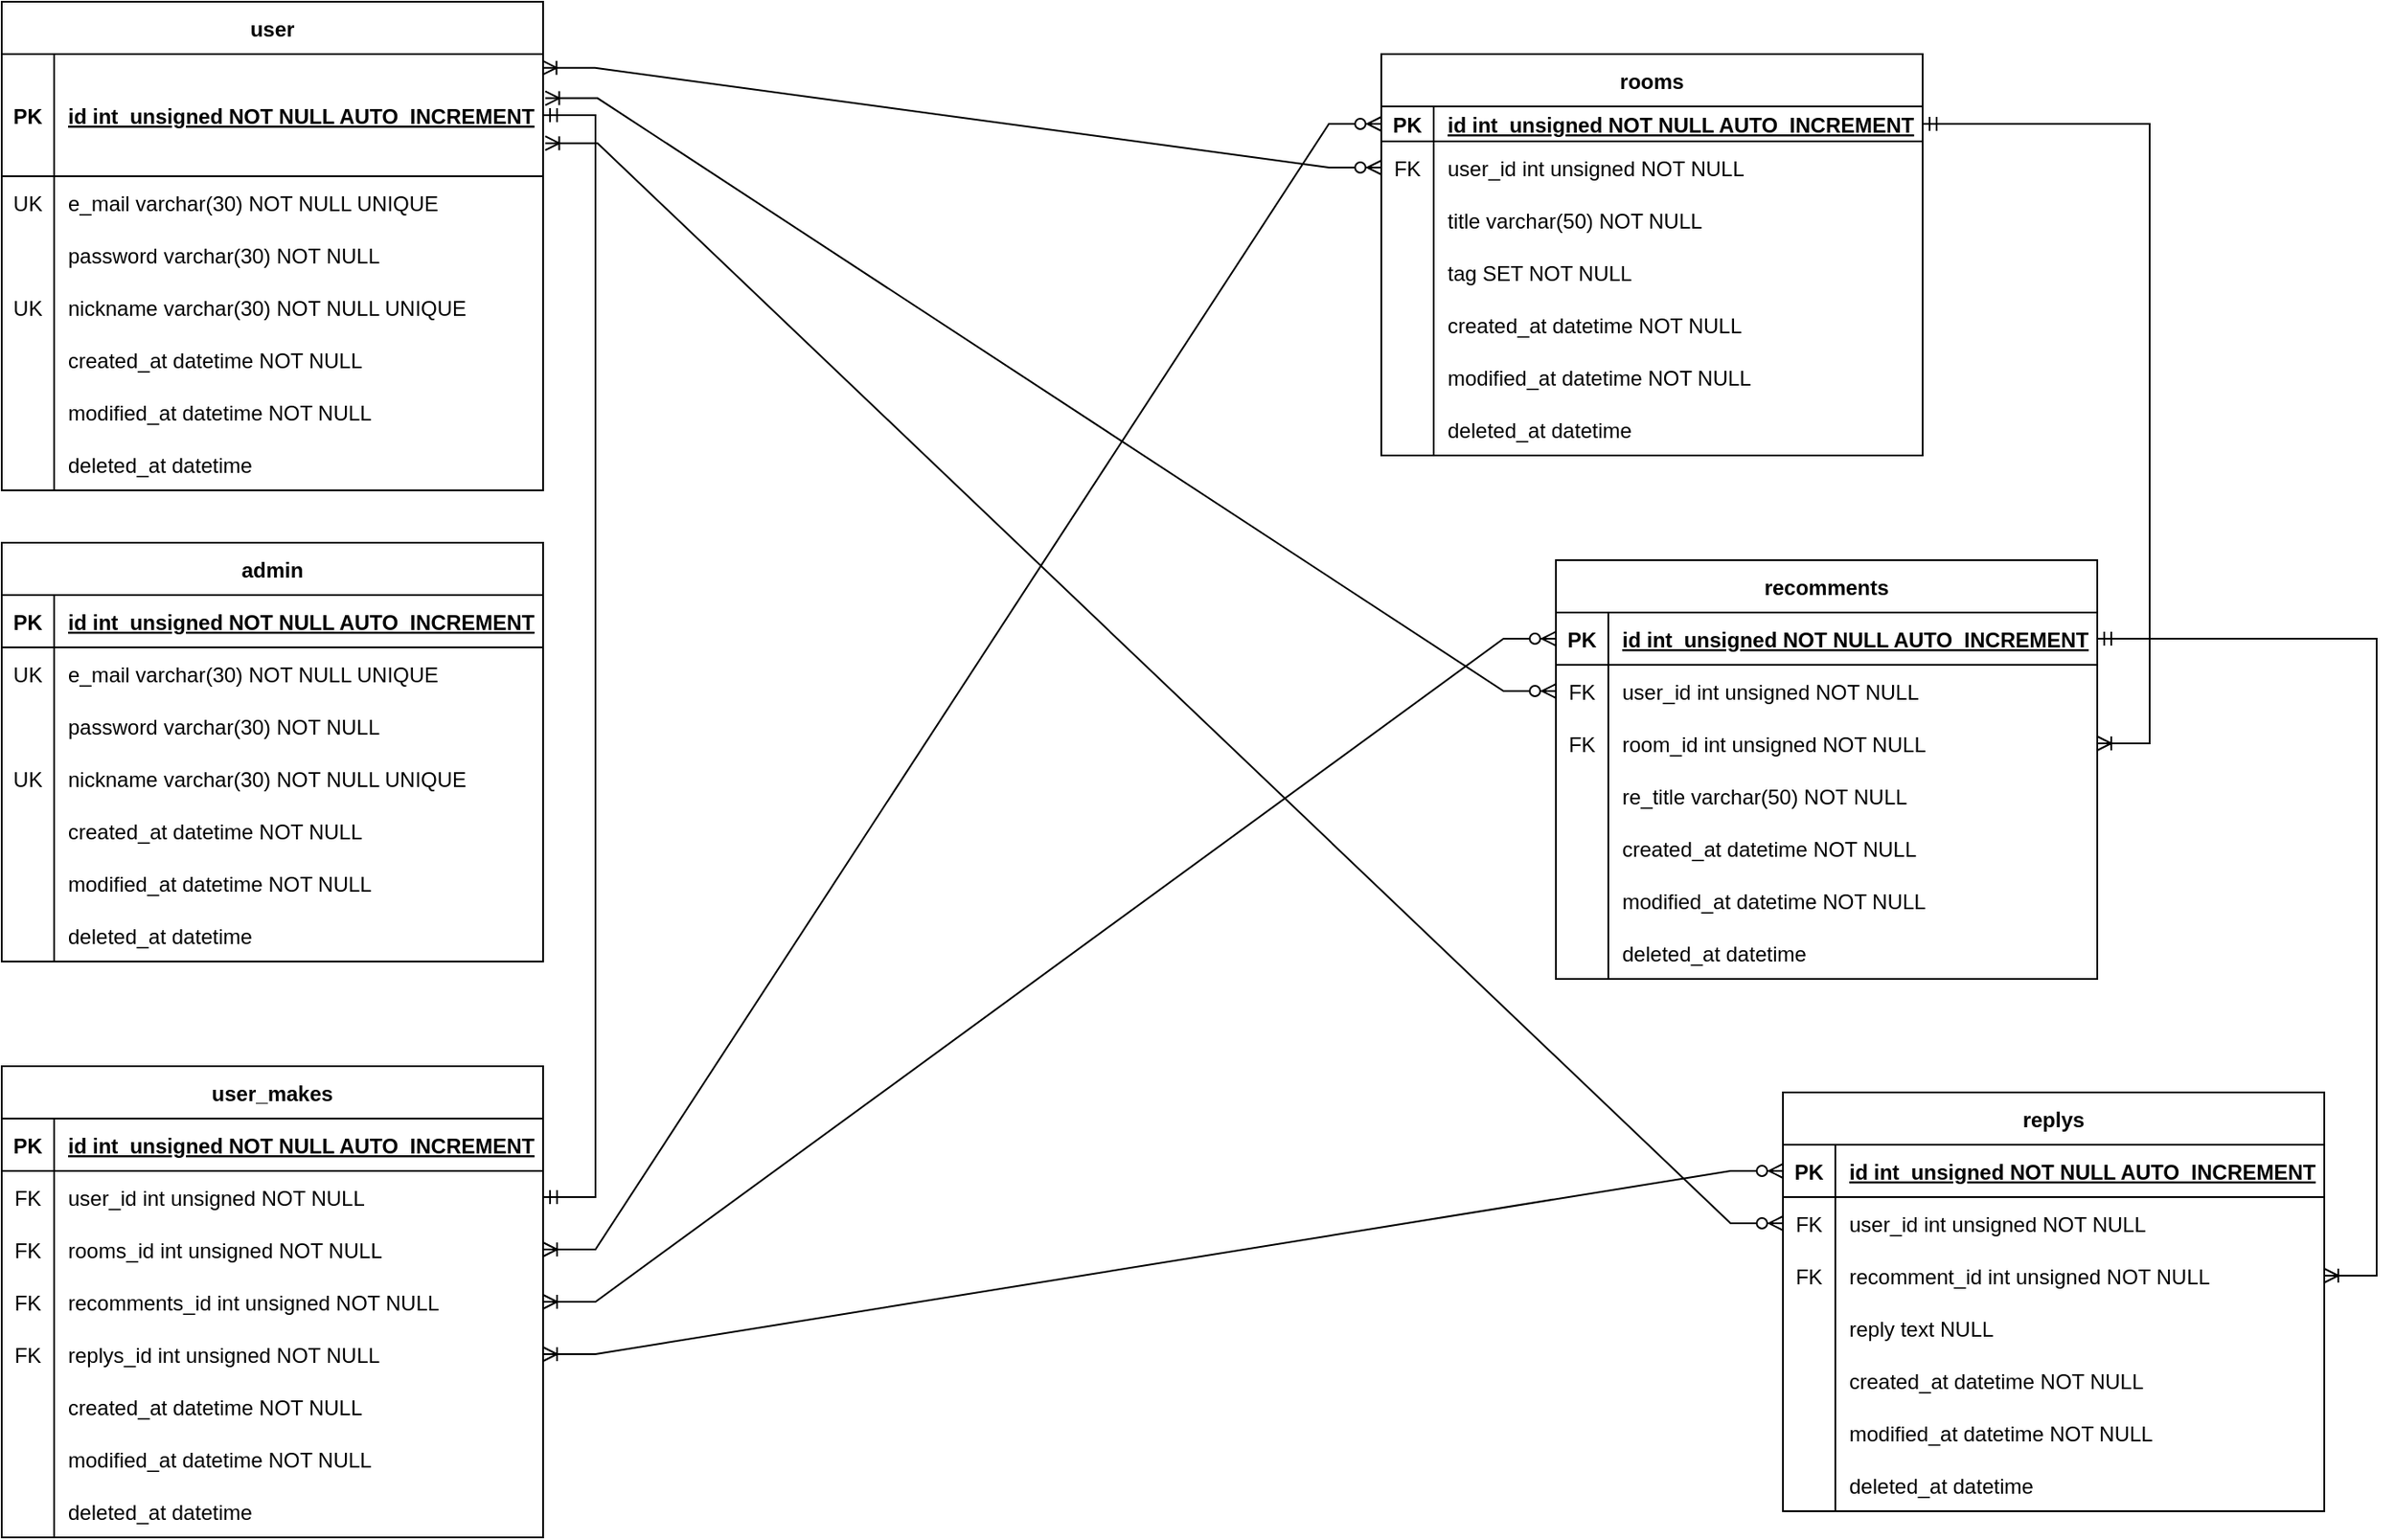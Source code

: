 <mxfile version="24.4.4" type="device">
  <diagram id="R2lEEEUBdFMjLlhIrx00" name="Page-1">
    <mxGraphModel dx="3156" dy="3978" grid="1" gridSize="10" guides="1" tooltips="1" connect="1" arrows="1" fold="1" page="1" pageScale="1" pageWidth="850" pageHeight="1100" math="0" shadow="0" extFonts="Permanent Marker^https://fonts.googleapis.com/css?family=Permanent+Marker">
      <root>
        <mxCell id="0" />
        <mxCell id="1" parent="0" />
        <mxCell id="jcKHcT5dP_6uD75084We-1" value="user" style="shape=table;startSize=30;container=1;collapsible=1;childLayout=tableLayout;fixedRows=1;rowLines=0;fontStyle=1;align=center;resizeLast=1;" vertex="1" parent="1">
          <mxGeometry x="-1650" y="-3300" width="310" height="280" as="geometry" />
        </mxCell>
        <mxCell id="jcKHcT5dP_6uD75084We-2" value="" style="shape=tableRow;horizontal=0;startSize=0;swimlaneHead=0;swimlaneBody=0;fillColor=none;collapsible=0;dropTarget=0;points=[[0,0.5],[1,0.5]];portConstraint=eastwest;strokeColor=inherit;top=0;left=0;right=0;bottom=1;" vertex="1" parent="jcKHcT5dP_6uD75084We-1">
          <mxGeometry y="30" width="310" height="70" as="geometry" />
        </mxCell>
        <mxCell id="jcKHcT5dP_6uD75084We-3" value="PK" style="shape=partialRectangle;overflow=hidden;connectable=0;fillColor=none;strokeColor=inherit;top=0;left=0;bottom=0;right=0;fontStyle=1;" vertex="1" parent="jcKHcT5dP_6uD75084We-2">
          <mxGeometry width="30" height="70" as="geometry">
            <mxRectangle width="30" height="70" as="alternateBounds" />
          </mxGeometry>
        </mxCell>
        <mxCell id="jcKHcT5dP_6uD75084We-4" value="id int_unsigned NOT NULL AUTO_INCREMENT" style="shape=partialRectangle;overflow=hidden;connectable=0;fillColor=none;align=left;strokeColor=inherit;top=0;left=0;bottom=0;right=0;spacingLeft=6;fontStyle=5;" vertex="1" parent="jcKHcT5dP_6uD75084We-2">
          <mxGeometry x="30" width="280" height="70" as="geometry">
            <mxRectangle width="280" height="70" as="alternateBounds" />
          </mxGeometry>
        </mxCell>
        <mxCell id="jcKHcT5dP_6uD75084We-5" value="" style="shape=tableRow;horizontal=0;startSize=0;swimlaneHead=0;swimlaneBody=0;fillColor=none;collapsible=0;dropTarget=0;points=[[0,0.5],[1,0.5]];portConstraint=eastwest;strokeColor=inherit;top=0;left=0;right=0;bottom=0;" vertex="1" parent="jcKHcT5dP_6uD75084We-1">
          <mxGeometry y="100" width="310" height="30" as="geometry" />
        </mxCell>
        <mxCell id="jcKHcT5dP_6uD75084We-6" value="UK" style="shape=partialRectangle;overflow=hidden;connectable=0;fillColor=none;strokeColor=inherit;top=0;left=0;bottom=0;right=0;" vertex="1" parent="jcKHcT5dP_6uD75084We-5">
          <mxGeometry width="30" height="30" as="geometry">
            <mxRectangle width="30" height="30" as="alternateBounds" />
          </mxGeometry>
        </mxCell>
        <mxCell id="jcKHcT5dP_6uD75084We-7" value="e_mail varchar(30) NOT NULL UNIQUE" style="shape=partialRectangle;overflow=hidden;connectable=0;fillColor=none;align=left;strokeColor=inherit;top=0;left=0;bottom=0;right=0;spacingLeft=6;" vertex="1" parent="jcKHcT5dP_6uD75084We-5">
          <mxGeometry x="30" width="280" height="30" as="geometry">
            <mxRectangle width="280" height="30" as="alternateBounds" />
          </mxGeometry>
        </mxCell>
        <mxCell id="jcKHcT5dP_6uD75084We-8" value="" style="shape=tableRow;horizontal=0;startSize=0;swimlaneHead=0;swimlaneBody=0;fillColor=none;collapsible=0;dropTarget=0;points=[[0,0.5],[1,0.5]];portConstraint=eastwest;strokeColor=inherit;top=0;left=0;right=0;bottom=0;" vertex="1" parent="jcKHcT5dP_6uD75084We-1">
          <mxGeometry y="130" width="310" height="30" as="geometry" />
        </mxCell>
        <mxCell id="jcKHcT5dP_6uD75084We-9" value="" style="shape=partialRectangle;overflow=hidden;connectable=0;fillColor=none;strokeColor=inherit;top=0;left=0;bottom=0;right=0;" vertex="1" parent="jcKHcT5dP_6uD75084We-8">
          <mxGeometry width="30" height="30" as="geometry">
            <mxRectangle width="30" height="30" as="alternateBounds" />
          </mxGeometry>
        </mxCell>
        <mxCell id="jcKHcT5dP_6uD75084We-10" value="password varchar(30) NOT NULL " style="shape=partialRectangle;overflow=hidden;connectable=0;fillColor=none;align=left;strokeColor=inherit;top=0;left=0;bottom=0;right=0;spacingLeft=6;" vertex="1" parent="jcKHcT5dP_6uD75084We-8">
          <mxGeometry x="30" width="280" height="30" as="geometry">
            <mxRectangle width="280" height="30" as="alternateBounds" />
          </mxGeometry>
        </mxCell>
        <mxCell id="jcKHcT5dP_6uD75084We-11" value="" style="shape=tableRow;horizontal=0;startSize=0;swimlaneHead=0;swimlaneBody=0;fillColor=none;collapsible=0;dropTarget=0;points=[[0,0.5],[1,0.5]];portConstraint=eastwest;strokeColor=inherit;top=0;left=0;right=0;bottom=0;" vertex="1" parent="jcKHcT5dP_6uD75084We-1">
          <mxGeometry y="160" width="310" height="30" as="geometry" />
        </mxCell>
        <mxCell id="jcKHcT5dP_6uD75084We-12" value="UK" style="shape=partialRectangle;overflow=hidden;connectable=0;fillColor=none;strokeColor=inherit;top=0;left=0;bottom=0;right=0;" vertex="1" parent="jcKHcT5dP_6uD75084We-11">
          <mxGeometry width="30" height="30" as="geometry">
            <mxRectangle width="30" height="30" as="alternateBounds" />
          </mxGeometry>
        </mxCell>
        <mxCell id="jcKHcT5dP_6uD75084We-13" value="nickname varchar(30) NOT NULL UNIQUE" style="shape=partialRectangle;overflow=hidden;connectable=0;fillColor=none;align=left;strokeColor=inherit;top=0;left=0;bottom=0;right=0;spacingLeft=6;" vertex="1" parent="jcKHcT5dP_6uD75084We-11">
          <mxGeometry x="30" width="280" height="30" as="geometry">
            <mxRectangle width="280" height="30" as="alternateBounds" />
          </mxGeometry>
        </mxCell>
        <mxCell id="jcKHcT5dP_6uD75084We-14" value="" style="shape=tableRow;horizontal=0;startSize=0;swimlaneHead=0;swimlaneBody=0;fillColor=none;collapsible=0;dropTarget=0;points=[[0,0.5],[1,0.5]];portConstraint=eastwest;strokeColor=inherit;top=0;left=0;right=0;bottom=0;" vertex="1" parent="jcKHcT5dP_6uD75084We-1">
          <mxGeometry y="190" width="310" height="30" as="geometry" />
        </mxCell>
        <mxCell id="jcKHcT5dP_6uD75084We-15" value="" style="shape=partialRectangle;overflow=hidden;connectable=0;fillColor=none;strokeColor=inherit;top=0;left=0;bottom=0;right=0;" vertex="1" parent="jcKHcT5dP_6uD75084We-14">
          <mxGeometry width="30" height="30" as="geometry">
            <mxRectangle width="30" height="30" as="alternateBounds" />
          </mxGeometry>
        </mxCell>
        <mxCell id="jcKHcT5dP_6uD75084We-16" value="created_at datetime NOT NULL" style="shape=partialRectangle;overflow=hidden;connectable=0;fillColor=none;align=left;strokeColor=inherit;top=0;left=0;bottom=0;right=0;spacingLeft=6;" vertex="1" parent="jcKHcT5dP_6uD75084We-14">
          <mxGeometry x="30" width="280" height="30" as="geometry">
            <mxRectangle width="280" height="30" as="alternateBounds" />
          </mxGeometry>
        </mxCell>
        <mxCell id="jcKHcT5dP_6uD75084We-17" value="" style="shape=tableRow;horizontal=0;startSize=0;swimlaneHead=0;swimlaneBody=0;fillColor=none;collapsible=0;dropTarget=0;points=[[0,0.5],[1,0.5]];portConstraint=eastwest;strokeColor=inherit;top=0;left=0;right=0;bottom=0;" vertex="1" parent="jcKHcT5dP_6uD75084We-1">
          <mxGeometry y="220" width="310" height="30" as="geometry" />
        </mxCell>
        <mxCell id="jcKHcT5dP_6uD75084We-18" value="" style="shape=partialRectangle;overflow=hidden;connectable=0;fillColor=none;strokeColor=inherit;top=0;left=0;bottom=0;right=0;" vertex="1" parent="jcKHcT5dP_6uD75084We-17">
          <mxGeometry width="30" height="30" as="geometry">
            <mxRectangle width="30" height="30" as="alternateBounds" />
          </mxGeometry>
        </mxCell>
        <mxCell id="jcKHcT5dP_6uD75084We-19" value="modified_at datetime NOT NULL" style="shape=partialRectangle;overflow=hidden;connectable=0;fillColor=none;align=left;strokeColor=inherit;top=0;left=0;bottom=0;right=0;spacingLeft=6;" vertex="1" parent="jcKHcT5dP_6uD75084We-17">
          <mxGeometry x="30" width="280" height="30" as="geometry">
            <mxRectangle width="280" height="30" as="alternateBounds" />
          </mxGeometry>
        </mxCell>
        <mxCell id="jcKHcT5dP_6uD75084We-57" value="" style="shape=tableRow;horizontal=0;startSize=0;swimlaneHead=0;swimlaneBody=0;fillColor=none;collapsible=0;dropTarget=0;points=[[0,0.5],[1,0.5]];portConstraint=eastwest;strokeColor=inherit;top=0;left=0;right=0;bottom=0;" vertex="1" parent="jcKHcT5dP_6uD75084We-1">
          <mxGeometry y="250" width="310" height="30" as="geometry" />
        </mxCell>
        <mxCell id="jcKHcT5dP_6uD75084We-58" value="" style="shape=partialRectangle;overflow=hidden;connectable=0;fillColor=none;strokeColor=inherit;top=0;left=0;bottom=0;right=0;" vertex="1" parent="jcKHcT5dP_6uD75084We-57">
          <mxGeometry width="30" height="30" as="geometry">
            <mxRectangle width="30" height="30" as="alternateBounds" />
          </mxGeometry>
        </mxCell>
        <mxCell id="jcKHcT5dP_6uD75084We-59" value="deleted_at datetime " style="shape=partialRectangle;overflow=hidden;connectable=0;fillColor=none;align=left;strokeColor=inherit;top=0;left=0;bottom=0;right=0;spacingLeft=6;" vertex="1" parent="jcKHcT5dP_6uD75084We-57">
          <mxGeometry x="30" width="280" height="30" as="geometry">
            <mxRectangle width="280" height="30" as="alternateBounds" />
          </mxGeometry>
        </mxCell>
        <mxCell id="jcKHcT5dP_6uD75084We-83" value="recomments" style="shape=table;startSize=30;container=1;collapsible=1;childLayout=tableLayout;fixedRows=1;rowLines=0;fontStyle=1;align=center;resizeLast=1;" vertex="1" parent="1">
          <mxGeometry x="-760" y="-2980" width="310" height="240" as="geometry" />
        </mxCell>
        <mxCell id="jcKHcT5dP_6uD75084We-84" value="" style="shape=tableRow;horizontal=0;startSize=0;swimlaneHead=0;swimlaneBody=0;fillColor=none;collapsible=0;dropTarget=0;points=[[0,0.5],[1,0.5]];portConstraint=eastwest;strokeColor=inherit;top=0;left=0;right=0;bottom=1;" vertex="1" parent="jcKHcT5dP_6uD75084We-83">
          <mxGeometry y="30" width="310" height="30" as="geometry" />
        </mxCell>
        <mxCell id="jcKHcT5dP_6uD75084We-85" value="PK" style="shape=partialRectangle;overflow=hidden;connectable=0;fillColor=none;strokeColor=inherit;top=0;left=0;bottom=0;right=0;fontStyle=1;" vertex="1" parent="jcKHcT5dP_6uD75084We-84">
          <mxGeometry width="30.0" height="30" as="geometry">
            <mxRectangle width="30.0" height="30" as="alternateBounds" />
          </mxGeometry>
        </mxCell>
        <mxCell id="jcKHcT5dP_6uD75084We-86" value="id int_unsigned NOT NULL AUTO_INCREMENT" style="shape=partialRectangle;overflow=hidden;connectable=0;fillColor=none;align=left;strokeColor=inherit;top=0;left=0;bottom=0;right=0;spacingLeft=6;fontStyle=5;" vertex="1" parent="jcKHcT5dP_6uD75084We-84">
          <mxGeometry x="30.0" width="280.0" height="30" as="geometry">
            <mxRectangle width="280.0" height="30" as="alternateBounds" />
          </mxGeometry>
        </mxCell>
        <mxCell id="jcKHcT5dP_6uD75084We-87" value="" style="shape=tableRow;horizontal=0;startSize=0;swimlaneHead=0;swimlaneBody=0;fillColor=none;collapsible=0;dropTarget=0;points=[[0,0.5],[1,0.5]];portConstraint=eastwest;strokeColor=inherit;top=0;left=0;right=0;bottom=0;" vertex="1" parent="jcKHcT5dP_6uD75084We-83">
          <mxGeometry y="60" width="310" height="30" as="geometry" />
        </mxCell>
        <mxCell id="jcKHcT5dP_6uD75084We-88" value="FK" style="shape=partialRectangle;overflow=hidden;connectable=0;fillColor=none;strokeColor=inherit;top=0;left=0;bottom=0;right=0;" vertex="1" parent="jcKHcT5dP_6uD75084We-87">
          <mxGeometry width="30.0" height="30" as="geometry">
            <mxRectangle width="30.0" height="30" as="alternateBounds" />
          </mxGeometry>
        </mxCell>
        <mxCell id="jcKHcT5dP_6uD75084We-89" value="user_id int unsigned NOT NULL" style="shape=partialRectangle;overflow=hidden;connectable=0;fillColor=none;align=left;strokeColor=inherit;top=0;left=0;bottom=0;right=0;spacingLeft=6;" vertex="1" parent="jcKHcT5dP_6uD75084We-87">
          <mxGeometry x="30.0" width="280.0" height="30" as="geometry">
            <mxRectangle width="280.0" height="30" as="alternateBounds" />
          </mxGeometry>
        </mxCell>
        <mxCell id="jcKHcT5dP_6uD75084We-90" value="" style="shape=tableRow;horizontal=0;startSize=0;swimlaneHead=0;swimlaneBody=0;fillColor=none;collapsible=0;dropTarget=0;points=[[0,0.5],[1,0.5]];portConstraint=eastwest;strokeColor=inherit;top=0;left=0;right=0;bottom=0;" vertex="1" parent="jcKHcT5dP_6uD75084We-83">
          <mxGeometry y="90" width="310" height="30" as="geometry" />
        </mxCell>
        <mxCell id="jcKHcT5dP_6uD75084We-91" value="FK" style="shape=partialRectangle;overflow=hidden;connectable=0;fillColor=none;strokeColor=inherit;top=0;left=0;bottom=0;right=0;" vertex="1" parent="jcKHcT5dP_6uD75084We-90">
          <mxGeometry width="30.0" height="30" as="geometry">
            <mxRectangle width="30.0" height="30" as="alternateBounds" />
          </mxGeometry>
        </mxCell>
        <mxCell id="jcKHcT5dP_6uD75084We-92" value="room_id int unsigned NOT NULL" style="shape=partialRectangle;overflow=hidden;connectable=0;fillColor=none;align=left;strokeColor=inherit;top=0;left=0;bottom=0;right=0;spacingLeft=6;" vertex="1" parent="jcKHcT5dP_6uD75084We-90">
          <mxGeometry x="30.0" width="280.0" height="30" as="geometry">
            <mxRectangle width="280.0" height="30" as="alternateBounds" />
          </mxGeometry>
        </mxCell>
        <mxCell id="jcKHcT5dP_6uD75084We-93" value="" style="shape=tableRow;horizontal=0;startSize=0;swimlaneHead=0;swimlaneBody=0;fillColor=none;collapsible=0;dropTarget=0;points=[[0,0.5],[1,0.5]];portConstraint=eastwest;strokeColor=inherit;top=0;left=0;right=0;bottom=0;" vertex="1" parent="jcKHcT5dP_6uD75084We-83">
          <mxGeometry y="120" width="310" height="30" as="geometry" />
        </mxCell>
        <mxCell id="jcKHcT5dP_6uD75084We-94" value="" style="shape=partialRectangle;overflow=hidden;connectable=0;fillColor=none;strokeColor=inherit;top=0;left=0;bottom=0;right=0;" vertex="1" parent="jcKHcT5dP_6uD75084We-93">
          <mxGeometry width="30.0" height="30" as="geometry">
            <mxRectangle width="30.0" height="30" as="alternateBounds" />
          </mxGeometry>
        </mxCell>
        <mxCell id="jcKHcT5dP_6uD75084We-95" value="re_title varchar(50) NOT NULL" style="shape=partialRectangle;overflow=hidden;connectable=0;fillColor=none;align=left;strokeColor=inherit;top=0;left=0;bottom=0;right=0;spacingLeft=6;" vertex="1" parent="jcKHcT5dP_6uD75084We-93">
          <mxGeometry x="30.0" width="280.0" height="30" as="geometry">
            <mxRectangle width="280.0" height="30" as="alternateBounds" />
          </mxGeometry>
        </mxCell>
        <mxCell id="jcKHcT5dP_6uD75084We-96" value="" style="shape=tableRow;horizontal=0;startSize=0;swimlaneHead=0;swimlaneBody=0;fillColor=none;collapsible=0;dropTarget=0;points=[[0,0.5],[1,0.5]];portConstraint=eastwest;strokeColor=inherit;top=0;left=0;right=0;bottom=0;" vertex="1" parent="jcKHcT5dP_6uD75084We-83">
          <mxGeometry y="150" width="310" height="30" as="geometry" />
        </mxCell>
        <mxCell id="jcKHcT5dP_6uD75084We-97" value="" style="shape=partialRectangle;overflow=hidden;connectable=0;fillColor=none;strokeColor=inherit;top=0;left=0;bottom=0;right=0;" vertex="1" parent="jcKHcT5dP_6uD75084We-96">
          <mxGeometry width="30.0" height="30" as="geometry">
            <mxRectangle width="30.0" height="30" as="alternateBounds" />
          </mxGeometry>
        </mxCell>
        <mxCell id="jcKHcT5dP_6uD75084We-98" value="created_at datetime NOT NULL" style="shape=partialRectangle;overflow=hidden;connectable=0;fillColor=none;align=left;strokeColor=inherit;top=0;left=0;bottom=0;right=0;spacingLeft=6;" vertex="1" parent="jcKHcT5dP_6uD75084We-96">
          <mxGeometry x="30.0" width="280.0" height="30" as="geometry">
            <mxRectangle width="280.0" height="30" as="alternateBounds" />
          </mxGeometry>
        </mxCell>
        <mxCell id="jcKHcT5dP_6uD75084We-99" value="" style="shape=tableRow;horizontal=0;startSize=0;swimlaneHead=0;swimlaneBody=0;fillColor=none;collapsible=0;dropTarget=0;points=[[0,0.5],[1,0.5]];portConstraint=eastwest;strokeColor=inherit;top=0;left=0;right=0;bottom=0;" vertex="1" parent="jcKHcT5dP_6uD75084We-83">
          <mxGeometry y="180" width="310" height="30" as="geometry" />
        </mxCell>
        <mxCell id="jcKHcT5dP_6uD75084We-100" value="" style="shape=partialRectangle;overflow=hidden;connectable=0;fillColor=none;strokeColor=inherit;top=0;left=0;bottom=0;right=0;" vertex="1" parent="jcKHcT5dP_6uD75084We-99">
          <mxGeometry width="30.0" height="30" as="geometry">
            <mxRectangle width="30.0" height="30" as="alternateBounds" />
          </mxGeometry>
        </mxCell>
        <mxCell id="jcKHcT5dP_6uD75084We-101" value="modified_at datetime NOT NULL" style="shape=partialRectangle;overflow=hidden;connectable=0;fillColor=none;align=left;strokeColor=inherit;top=0;left=0;bottom=0;right=0;spacingLeft=6;" vertex="1" parent="jcKHcT5dP_6uD75084We-99">
          <mxGeometry x="30.0" width="280.0" height="30" as="geometry">
            <mxRectangle width="280.0" height="30" as="alternateBounds" />
          </mxGeometry>
        </mxCell>
        <mxCell id="jcKHcT5dP_6uD75084We-102" value="" style="shape=tableRow;horizontal=0;startSize=0;swimlaneHead=0;swimlaneBody=0;fillColor=none;collapsible=0;dropTarget=0;points=[[0,0.5],[1,0.5]];portConstraint=eastwest;strokeColor=inherit;top=0;left=0;right=0;bottom=0;" vertex="1" parent="jcKHcT5dP_6uD75084We-83">
          <mxGeometry y="210" width="310" height="30" as="geometry" />
        </mxCell>
        <mxCell id="jcKHcT5dP_6uD75084We-103" value="" style="shape=partialRectangle;overflow=hidden;connectable=0;fillColor=none;strokeColor=inherit;top=0;left=0;bottom=0;right=0;" vertex="1" parent="jcKHcT5dP_6uD75084We-102">
          <mxGeometry width="30.0" height="30" as="geometry">
            <mxRectangle width="30.0" height="30" as="alternateBounds" />
          </mxGeometry>
        </mxCell>
        <mxCell id="jcKHcT5dP_6uD75084We-104" value="deleted_at datetime " style="shape=partialRectangle;overflow=hidden;connectable=0;fillColor=none;align=left;strokeColor=inherit;top=0;left=0;bottom=0;right=0;spacingLeft=6;" vertex="1" parent="jcKHcT5dP_6uD75084We-102">
          <mxGeometry x="30.0" width="280.0" height="30" as="geometry">
            <mxRectangle width="280.0" height="30" as="alternateBounds" />
          </mxGeometry>
        </mxCell>
        <mxCell id="jcKHcT5dP_6uD75084We-108" value="replys" style="shape=table;startSize=30;container=1;collapsible=1;childLayout=tableLayout;fixedRows=1;rowLines=0;fontStyle=1;align=center;resizeLast=1;" vertex="1" parent="1">
          <mxGeometry x="-630" y="-2675" width="310" height="240" as="geometry" />
        </mxCell>
        <mxCell id="jcKHcT5dP_6uD75084We-109" value="" style="shape=tableRow;horizontal=0;startSize=0;swimlaneHead=0;swimlaneBody=0;fillColor=none;collapsible=0;dropTarget=0;points=[[0,0.5],[1,0.5]];portConstraint=eastwest;strokeColor=inherit;top=0;left=0;right=0;bottom=1;" vertex="1" parent="jcKHcT5dP_6uD75084We-108">
          <mxGeometry y="30" width="310" height="30" as="geometry" />
        </mxCell>
        <mxCell id="jcKHcT5dP_6uD75084We-110" value="PK" style="shape=partialRectangle;overflow=hidden;connectable=0;fillColor=none;strokeColor=inherit;top=0;left=0;bottom=0;right=0;fontStyle=1;" vertex="1" parent="jcKHcT5dP_6uD75084We-109">
          <mxGeometry width="30.0" height="30" as="geometry">
            <mxRectangle width="30.0" height="30" as="alternateBounds" />
          </mxGeometry>
        </mxCell>
        <mxCell id="jcKHcT5dP_6uD75084We-111" value="id int_unsigned NOT NULL AUTO_INCREMENT" style="shape=partialRectangle;overflow=hidden;connectable=0;fillColor=none;align=left;strokeColor=inherit;top=0;left=0;bottom=0;right=0;spacingLeft=6;fontStyle=5;" vertex="1" parent="jcKHcT5dP_6uD75084We-109">
          <mxGeometry x="30.0" width="280.0" height="30" as="geometry">
            <mxRectangle width="280.0" height="30" as="alternateBounds" />
          </mxGeometry>
        </mxCell>
        <mxCell id="jcKHcT5dP_6uD75084We-112" value="" style="shape=tableRow;horizontal=0;startSize=0;swimlaneHead=0;swimlaneBody=0;fillColor=none;collapsible=0;dropTarget=0;points=[[0,0.5],[1,0.5]];portConstraint=eastwest;strokeColor=inherit;top=0;left=0;right=0;bottom=0;" vertex="1" parent="jcKHcT5dP_6uD75084We-108">
          <mxGeometry y="60" width="310" height="30" as="geometry" />
        </mxCell>
        <mxCell id="jcKHcT5dP_6uD75084We-113" value="FK" style="shape=partialRectangle;overflow=hidden;connectable=0;fillColor=none;strokeColor=inherit;top=0;left=0;bottom=0;right=0;" vertex="1" parent="jcKHcT5dP_6uD75084We-112">
          <mxGeometry width="30.0" height="30" as="geometry">
            <mxRectangle width="30.0" height="30" as="alternateBounds" />
          </mxGeometry>
        </mxCell>
        <mxCell id="jcKHcT5dP_6uD75084We-114" value="user_id int unsigned NOT NULL" style="shape=partialRectangle;overflow=hidden;connectable=0;fillColor=none;align=left;strokeColor=inherit;top=0;left=0;bottom=0;right=0;spacingLeft=6;" vertex="1" parent="jcKHcT5dP_6uD75084We-112">
          <mxGeometry x="30.0" width="280.0" height="30" as="geometry">
            <mxRectangle width="280.0" height="30" as="alternateBounds" />
          </mxGeometry>
        </mxCell>
        <mxCell id="jcKHcT5dP_6uD75084We-115" value="" style="shape=tableRow;horizontal=0;startSize=0;swimlaneHead=0;swimlaneBody=0;fillColor=none;collapsible=0;dropTarget=0;points=[[0,0.5],[1,0.5]];portConstraint=eastwest;strokeColor=inherit;top=0;left=0;right=0;bottom=0;" vertex="1" parent="jcKHcT5dP_6uD75084We-108">
          <mxGeometry y="90" width="310" height="30" as="geometry" />
        </mxCell>
        <mxCell id="jcKHcT5dP_6uD75084We-116" value="FK" style="shape=partialRectangle;overflow=hidden;connectable=0;fillColor=none;strokeColor=inherit;top=0;left=0;bottom=0;right=0;" vertex="1" parent="jcKHcT5dP_6uD75084We-115">
          <mxGeometry width="30.0" height="30" as="geometry">
            <mxRectangle width="30.0" height="30" as="alternateBounds" />
          </mxGeometry>
        </mxCell>
        <mxCell id="jcKHcT5dP_6uD75084We-117" value="recomment_id int unsigned NOT NULL" style="shape=partialRectangle;overflow=hidden;connectable=0;fillColor=none;align=left;strokeColor=inherit;top=0;left=0;bottom=0;right=0;spacingLeft=6;" vertex="1" parent="jcKHcT5dP_6uD75084We-115">
          <mxGeometry x="30.0" width="280.0" height="30" as="geometry">
            <mxRectangle width="280.0" height="30" as="alternateBounds" />
          </mxGeometry>
        </mxCell>
        <mxCell id="jcKHcT5dP_6uD75084We-118" value="" style="shape=tableRow;horizontal=0;startSize=0;swimlaneHead=0;swimlaneBody=0;fillColor=none;collapsible=0;dropTarget=0;points=[[0,0.5],[1,0.5]];portConstraint=eastwest;strokeColor=inherit;top=0;left=0;right=0;bottom=0;" vertex="1" parent="jcKHcT5dP_6uD75084We-108">
          <mxGeometry y="120" width="310" height="30" as="geometry" />
        </mxCell>
        <mxCell id="jcKHcT5dP_6uD75084We-119" value="" style="shape=partialRectangle;overflow=hidden;connectable=0;fillColor=none;strokeColor=inherit;top=0;left=0;bottom=0;right=0;" vertex="1" parent="jcKHcT5dP_6uD75084We-118">
          <mxGeometry width="30.0" height="30" as="geometry">
            <mxRectangle width="30.0" height="30" as="alternateBounds" />
          </mxGeometry>
        </mxCell>
        <mxCell id="jcKHcT5dP_6uD75084We-120" value="reply text NULL" style="shape=partialRectangle;overflow=hidden;connectable=0;fillColor=none;align=left;strokeColor=inherit;top=0;left=0;bottom=0;right=0;spacingLeft=6;" vertex="1" parent="jcKHcT5dP_6uD75084We-118">
          <mxGeometry x="30.0" width="280.0" height="30" as="geometry">
            <mxRectangle width="280.0" height="30" as="alternateBounds" />
          </mxGeometry>
        </mxCell>
        <mxCell id="jcKHcT5dP_6uD75084We-121" value="" style="shape=tableRow;horizontal=0;startSize=0;swimlaneHead=0;swimlaneBody=0;fillColor=none;collapsible=0;dropTarget=0;points=[[0,0.5],[1,0.5]];portConstraint=eastwest;strokeColor=inherit;top=0;left=0;right=0;bottom=0;" vertex="1" parent="jcKHcT5dP_6uD75084We-108">
          <mxGeometry y="150" width="310" height="30" as="geometry" />
        </mxCell>
        <mxCell id="jcKHcT5dP_6uD75084We-122" value="" style="shape=partialRectangle;overflow=hidden;connectable=0;fillColor=none;strokeColor=inherit;top=0;left=0;bottom=0;right=0;" vertex="1" parent="jcKHcT5dP_6uD75084We-121">
          <mxGeometry width="30.0" height="30" as="geometry">
            <mxRectangle width="30.0" height="30" as="alternateBounds" />
          </mxGeometry>
        </mxCell>
        <mxCell id="jcKHcT5dP_6uD75084We-123" value="created_at datetime NOT NULL" style="shape=partialRectangle;overflow=hidden;connectable=0;fillColor=none;align=left;strokeColor=inherit;top=0;left=0;bottom=0;right=0;spacingLeft=6;" vertex="1" parent="jcKHcT5dP_6uD75084We-121">
          <mxGeometry x="30.0" width="280.0" height="30" as="geometry">
            <mxRectangle width="280.0" height="30" as="alternateBounds" />
          </mxGeometry>
        </mxCell>
        <mxCell id="jcKHcT5dP_6uD75084We-124" value="" style="shape=tableRow;horizontal=0;startSize=0;swimlaneHead=0;swimlaneBody=0;fillColor=none;collapsible=0;dropTarget=0;points=[[0,0.5],[1,0.5]];portConstraint=eastwest;strokeColor=inherit;top=0;left=0;right=0;bottom=0;" vertex="1" parent="jcKHcT5dP_6uD75084We-108">
          <mxGeometry y="180" width="310" height="30" as="geometry" />
        </mxCell>
        <mxCell id="jcKHcT5dP_6uD75084We-125" value="" style="shape=partialRectangle;overflow=hidden;connectable=0;fillColor=none;strokeColor=inherit;top=0;left=0;bottom=0;right=0;" vertex="1" parent="jcKHcT5dP_6uD75084We-124">
          <mxGeometry width="30.0" height="30" as="geometry">
            <mxRectangle width="30.0" height="30" as="alternateBounds" />
          </mxGeometry>
        </mxCell>
        <mxCell id="jcKHcT5dP_6uD75084We-126" value="modified_at datetime NOT NULL" style="shape=partialRectangle;overflow=hidden;connectable=0;fillColor=none;align=left;strokeColor=inherit;top=0;left=0;bottom=0;right=0;spacingLeft=6;" vertex="1" parent="jcKHcT5dP_6uD75084We-124">
          <mxGeometry x="30.0" width="280.0" height="30" as="geometry">
            <mxRectangle width="280.0" height="30" as="alternateBounds" />
          </mxGeometry>
        </mxCell>
        <mxCell id="jcKHcT5dP_6uD75084We-127" value="" style="shape=tableRow;horizontal=0;startSize=0;swimlaneHead=0;swimlaneBody=0;fillColor=none;collapsible=0;dropTarget=0;points=[[0,0.5],[1,0.5]];portConstraint=eastwest;strokeColor=inherit;top=0;left=0;right=0;bottom=0;" vertex="1" parent="jcKHcT5dP_6uD75084We-108">
          <mxGeometry y="210" width="310" height="30" as="geometry" />
        </mxCell>
        <mxCell id="jcKHcT5dP_6uD75084We-128" value="" style="shape=partialRectangle;overflow=hidden;connectable=0;fillColor=none;strokeColor=inherit;top=0;left=0;bottom=0;right=0;" vertex="1" parent="jcKHcT5dP_6uD75084We-127">
          <mxGeometry width="30.0" height="30" as="geometry">
            <mxRectangle width="30.0" height="30" as="alternateBounds" />
          </mxGeometry>
        </mxCell>
        <mxCell id="jcKHcT5dP_6uD75084We-129" value="deleted_at datetime " style="shape=partialRectangle;overflow=hidden;connectable=0;fillColor=none;align=left;strokeColor=inherit;top=0;left=0;bottom=0;right=0;spacingLeft=6;" vertex="1" parent="jcKHcT5dP_6uD75084We-127">
          <mxGeometry x="30.0" width="280.0" height="30" as="geometry">
            <mxRectangle width="280.0" height="30" as="alternateBounds" />
          </mxGeometry>
        </mxCell>
        <mxCell id="jcKHcT5dP_6uD75084We-130" value="" style="edgeStyle=entityRelationEdgeStyle;fontSize=12;html=1;endArrow=ERoneToMany;startArrow=ERmandOne;rounded=0;exitX=1;exitY=0.5;exitDx=0;exitDy=0;" edge="1" parent="1" source="jcKHcT5dP_6uD75084We-84" target="jcKHcT5dP_6uD75084We-115">
          <mxGeometry width="100" height="100" relative="1" as="geometry">
            <mxPoint x="-1080" y="-2650" as="sourcePoint" />
            <mxPoint x="-1030" y="-2570" as="targetPoint" />
            <Array as="points">
              <mxPoint x="-930" y="-2920" />
              <mxPoint x="-430" y="-2750" />
              <mxPoint x="-930" y="-2770" />
            </Array>
          </mxGeometry>
        </mxCell>
        <mxCell id="jcKHcT5dP_6uD75084We-132" value="" style="edgeStyle=entityRelationEdgeStyle;fontSize=12;html=1;endArrow=ERoneToMany;startArrow=ERmandOne;rounded=0;exitX=1;exitY=0.5;exitDx=0;exitDy=0;" edge="1" parent="1" source="jcKHcT5dP_6uD75084We-61" target="jcKHcT5dP_6uD75084We-90">
          <mxGeometry width="100" height="100" relative="1" as="geometry">
            <mxPoint x="-1100" y="-3250" as="sourcePoint" />
            <mxPoint x="-1170" y="-2900" as="targetPoint" />
          </mxGeometry>
        </mxCell>
        <mxCell id="jcKHcT5dP_6uD75084We-137" value="admin" style="shape=table;startSize=30;container=1;collapsible=1;childLayout=tableLayout;fixedRows=1;rowLines=0;fontStyle=1;align=center;resizeLast=1;" vertex="1" parent="1">
          <mxGeometry x="-1650" y="-2990" width="310" height="240" as="geometry" />
        </mxCell>
        <mxCell id="jcKHcT5dP_6uD75084We-138" value="" style="shape=tableRow;horizontal=0;startSize=0;swimlaneHead=0;swimlaneBody=0;fillColor=none;collapsible=0;dropTarget=0;points=[[0,0.5],[1,0.5]];portConstraint=eastwest;strokeColor=inherit;top=0;left=0;right=0;bottom=1;" vertex="1" parent="jcKHcT5dP_6uD75084We-137">
          <mxGeometry y="30" width="310" height="30" as="geometry" />
        </mxCell>
        <mxCell id="jcKHcT5dP_6uD75084We-139" value="PK" style="shape=partialRectangle;overflow=hidden;connectable=0;fillColor=none;strokeColor=inherit;top=0;left=0;bottom=0;right=0;fontStyle=1;" vertex="1" parent="jcKHcT5dP_6uD75084We-138">
          <mxGeometry width="30" height="30" as="geometry">
            <mxRectangle width="30" height="30" as="alternateBounds" />
          </mxGeometry>
        </mxCell>
        <mxCell id="jcKHcT5dP_6uD75084We-140" value="id int_unsigned NOT NULL AUTO_INCREMENT" style="shape=partialRectangle;overflow=hidden;connectable=0;fillColor=none;align=left;strokeColor=inherit;top=0;left=0;bottom=0;right=0;spacingLeft=6;fontStyle=5;" vertex="1" parent="jcKHcT5dP_6uD75084We-138">
          <mxGeometry x="30" width="280" height="30" as="geometry">
            <mxRectangle width="280" height="30" as="alternateBounds" />
          </mxGeometry>
        </mxCell>
        <mxCell id="jcKHcT5dP_6uD75084We-141" value="" style="shape=tableRow;horizontal=0;startSize=0;swimlaneHead=0;swimlaneBody=0;fillColor=none;collapsible=0;dropTarget=0;points=[[0,0.5],[1,0.5]];portConstraint=eastwest;strokeColor=inherit;top=0;left=0;right=0;bottom=0;" vertex="1" parent="jcKHcT5dP_6uD75084We-137">
          <mxGeometry y="60" width="310" height="30" as="geometry" />
        </mxCell>
        <mxCell id="jcKHcT5dP_6uD75084We-142" value="UK" style="shape=partialRectangle;overflow=hidden;connectable=0;fillColor=none;strokeColor=inherit;top=0;left=0;bottom=0;right=0;" vertex="1" parent="jcKHcT5dP_6uD75084We-141">
          <mxGeometry width="30" height="30" as="geometry">
            <mxRectangle width="30" height="30" as="alternateBounds" />
          </mxGeometry>
        </mxCell>
        <mxCell id="jcKHcT5dP_6uD75084We-143" value="e_mail varchar(30) NOT NULL UNIQUE" style="shape=partialRectangle;overflow=hidden;connectable=0;fillColor=none;align=left;strokeColor=inherit;top=0;left=0;bottom=0;right=0;spacingLeft=6;" vertex="1" parent="jcKHcT5dP_6uD75084We-141">
          <mxGeometry x="30" width="280" height="30" as="geometry">
            <mxRectangle width="280" height="30" as="alternateBounds" />
          </mxGeometry>
        </mxCell>
        <mxCell id="jcKHcT5dP_6uD75084We-144" value="" style="shape=tableRow;horizontal=0;startSize=0;swimlaneHead=0;swimlaneBody=0;fillColor=none;collapsible=0;dropTarget=0;points=[[0,0.5],[1,0.5]];portConstraint=eastwest;strokeColor=inherit;top=0;left=0;right=0;bottom=0;" vertex="1" parent="jcKHcT5dP_6uD75084We-137">
          <mxGeometry y="90" width="310" height="30" as="geometry" />
        </mxCell>
        <mxCell id="jcKHcT5dP_6uD75084We-145" value="" style="shape=partialRectangle;overflow=hidden;connectable=0;fillColor=none;strokeColor=inherit;top=0;left=0;bottom=0;right=0;" vertex="1" parent="jcKHcT5dP_6uD75084We-144">
          <mxGeometry width="30" height="30" as="geometry">
            <mxRectangle width="30" height="30" as="alternateBounds" />
          </mxGeometry>
        </mxCell>
        <mxCell id="jcKHcT5dP_6uD75084We-146" value="password varchar(30) NOT NULL " style="shape=partialRectangle;overflow=hidden;connectable=0;fillColor=none;align=left;strokeColor=inherit;top=0;left=0;bottom=0;right=0;spacingLeft=6;" vertex="1" parent="jcKHcT5dP_6uD75084We-144">
          <mxGeometry x="30" width="280" height="30" as="geometry">
            <mxRectangle width="280" height="30" as="alternateBounds" />
          </mxGeometry>
        </mxCell>
        <mxCell id="jcKHcT5dP_6uD75084We-147" value="" style="shape=tableRow;horizontal=0;startSize=0;swimlaneHead=0;swimlaneBody=0;fillColor=none;collapsible=0;dropTarget=0;points=[[0,0.5],[1,0.5]];portConstraint=eastwest;strokeColor=inherit;top=0;left=0;right=0;bottom=0;" vertex="1" parent="jcKHcT5dP_6uD75084We-137">
          <mxGeometry y="120" width="310" height="30" as="geometry" />
        </mxCell>
        <mxCell id="jcKHcT5dP_6uD75084We-148" value="UK" style="shape=partialRectangle;overflow=hidden;connectable=0;fillColor=none;strokeColor=inherit;top=0;left=0;bottom=0;right=0;" vertex="1" parent="jcKHcT5dP_6uD75084We-147">
          <mxGeometry width="30" height="30" as="geometry">
            <mxRectangle width="30" height="30" as="alternateBounds" />
          </mxGeometry>
        </mxCell>
        <mxCell id="jcKHcT5dP_6uD75084We-149" value="nickname varchar(30) NOT NULL UNIQUE" style="shape=partialRectangle;overflow=hidden;connectable=0;fillColor=none;align=left;strokeColor=inherit;top=0;left=0;bottom=0;right=0;spacingLeft=6;" vertex="1" parent="jcKHcT5dP_6uD75084We-147">
          <mxGeometry x="30" width="280" height="30" as="geometry">
            <mxRectangle width="280" height="30" as="alternateBounds" />
          </mxGeometry>
        </mxCell>
        <mxCell id="jcKHcT5dP_6uD75084We-150" value="" style="shape=tableRow;horizontal=0;startSize=0;swimlaneHead=0;swimlaneBody=0;fillColor=none;collapsible=0;dropTarget=0;points=[[0,0.5],[1,0.5]];portConstraint=eastwest;strokeColor=inherit;top=0;left=0;right=0;bottom=0;" vertex="1" parent="jcKHcT5dP_6uD75084We-137">
          <mxGeometry y="150" width="310" height="30" as="geometry" />
        </mxCell>
        <mxCell id="jcKHcT5dP_6uD75084We-151" value="" style="shape=partialRectangle;overflow=hidden;connectable=0;fillColor=none;strokeColor=inherit;top=0;left=0;bottom=0;right=0;" vertex="1" parent="jcKHcT5dP_6uD75084We-150">
          <mxGeometry width="30" height="30" as="geometry">
            <mxRectangle width="30" height="30" as="alternateBounds" />
          </mxGeometry>
        </mxCell>
        <mxCell id="jcKHcT5dP_6uD75084We-152" value="created_at datetime NOT NULL" style="shape=partialRectangle;overflow=hidden;connectable=0;fillColor=none;align=left;strokeColor=inherit;top=0;left=0;bottom=0;right=0;spacingLeft=6;" vertex="1" parent="jcKHcT5dP_6uD75084We-150">
          <mxGeometry x="30" width="280" height="30" as="geometry">
            <mxRectangle width="280" height="30" as="alternateBounds" />
          </mxGeometry>
        </mxCell>
        <mxCell id="jcKHcT5dP_6uD75084We-153" value="" style="shape=tableRow;horizontal=0;startSize=0;swimlaneHead=0;swimlaneBody=0;fillColor=none;collapsible=0;dropTarget=0;points=[[0,0.5],[1,0.5]];portConstraint=eastwest;strokeColor=inherit;top=0;left=0;right=0;bottom=0;" vertex="1" parent="jcKHcT5dP_6uD75084We-137">
          <mxGeometry y="180" width="310" height="30" as="geometry" />
        </mxCell>
        <mxCell id="jcKHcT5dP_6uD75084We-154" value="" style="shape=partialRectangle;overflow=hidden;connectable=0;fillColor=none;strokeColor=inherit;top=0;left=0;bottom=0;right=0;" vertex="1" parent="jcKHcT5dP_6uD75084We-153">
          <mxGeometry width="30" height="30" as="geometry">
            <mxRectangle width="30" height="30" as="alternateBounds" />
          </mxGeometry>
        </mxCell>
        <mxCell id="jcKHcT5dP_6uD75084We-155" value="modified_at datetime NOT NULL" style="shape=partialRectangle;overflow=hidden;connectable=0;fillColor=none;align=left;strokeColor=inherit;top=0;left=0;bottom=0;right=0;spacingLeft=6;" vertex="1" parent="jcKHcT5dP_6uD75084We-153">
          <mxGeometry x="30" width="280" height="30" as="geometry">
            <mxRectangle width="280" height="30" as="alternateBounds" />
          </mxGeometry>
        </mxCell>
        <mxCell id="jcKHcT5dP_6uD75084We-156" value="" style="shape=tableRow;horizontal=0;startSize=0;swimlaneHead=0;swimlaneBody=0;fillColor=none;collapsible=0;dropTarget=0;points=[[0,0.5],[1,0.5]];portConstraint=eastwest;strokeColor=inherit;top=0;left=0;right=0;bottom=0;" vertex="1" parent="jcKHcT5dP_6uD75084We-137">
          <mxGeometry y="210" width="310" height="30" as="geometry" />
        </mxCell>
        <mxCell id="jcKHcT5dP_6uD75084We-157" value="" style="shape=partialRectangle;overflow=hidden;connectable=0;fillColor=none;strokeColor=inherit;top=0;left=0;bottom=0;right=0;" vertex="1" parent="jcKHcT5dP_6uD75084We-156">
          <mxGeometry width="30" height="30" as="geometry">
            <mxRectangle width="30" height="30" as="alternateBounds" />
          </mxGeometry>
        </mxCell>
        <mxCell id="jcKHcT5dP_6uD75084We-158" value="deleted_at datetime " style="shape=partialRectangle;overflow=hidden;connectable=0;fillColor=none;align=left;strokeColor=inherit;top=0;left=0;bottom=0;right=0;spacingLeft=6;" vertex="1" parent="jcKHcT5dP_6uD75084We-156">
          <mxGeometry x="30" width="280" height="30" as="geometry">
            <mxRectangle width="280" height="30" as="alternateBounds" />
          </mxGeometry>
        </mxCell>
        <mxCell id="jcKHcT5dP_6uD75084We-159" value="user_makes" style="shape=table;startSize=30;container=1;collapsible=1;childLayout=tableLayout;fixedRows=1;rowLines=0;fontStyle=1;align=center;resizeLast=1;" vertex="1" parent="1">
          <mxGeometry x="-1650" y="-2690" width="310" height="270" as="geometry" />
        </mxCell>
        <mxCell id="jcKHcT5dP_6uD75084We-160" value="" style="shape=tableRow;horizontal=0;startSize=0;swimlaneHead=0;swimlaneBody=0;fillColor=none;collapsible=0;dropTarget=0;points=[[0,0.5],[1,0.5]];portConstraint=eastwest;strokeColor=inherit;top=0;left=0;right=0;bottom=1;" vertex="1" parent="jcKHcT5dP_6uD75084We-159">
          <mxGeometry y="30" width="310" height="30" as="geometry" />
        </mxCell>
        <mxCell id="jcKHcT5dP_6uD75084We-161" value="PK" style="shape=partialRectangle;overflow=hidden;connectable=0;fillColor=none;strokeColor=inherit;top=0;left=0;bottom=0;right=0;fontStyle=1;" vertex="1" parent="jcKHcT5dP_6uD75084We-160">
          <mxGeometry width="30.0" height="30" as="geometry">
            <mxRectangle width="30.0" height="30" as="alternateBounds" />
          </mxGeometry>
        </mxCell>
        <mxCell id="jcKHcT5dP_6uD75084We-162" value="id int_unsigned NOT NULL AUTO_INCREMENT" style="shape=partialRectangle;overflow=hidden;connectable=0;fillColor=none;align=left;strokeColor=inherit;top=0;left=0;bottom=0;right=0;spacingLeft=6;fontStyle=5;" vertex="1" parent="jcKHcT5dP_6uD75084We-160">
          <mxGeometry x="30.0" width="280.0" height="30" as="geometry">
            <mxRectangle width="280.0" height="30" as="alternateBounds" />
          </mxGeometry>
        </mxCell>
        <mxCell id="jcKHcT5dP_6uD75084We-163" value="" style="shape=tableRow;horizontal=0;startSize=0;swimlaneHead=0;swimlaneBody=0;fillColor=none;collapsible=0;dropTarget=0;points=[[0,0.5],[1,0.5]];portConstraint=eastwest;strokeColor=inherit;top=0;left=0;right=0;bottom=0;" vertex="1" parent="jcKHcT5dP_6uD75084We-159">
          <mxGeometry y="60" width="310" height="30" as="geometry" />
        </mxCell>
        <mxCell id="jcKHcT5dP_6uD75084We-164" value="FK" style="shape=partialRectangle;overflow=hidden;connectable=0;fillColor=none;strokeColor=inherit;top=0;left=0;bottom=0;right=0;" vertex="1" parent="jcKHcT5dP_6uD75084We-163">
          <mxGeometry width="30.0" height="30" as="geometry">
            <mxRectangle width="30.0" height="30" as="alternateBounds" />
          </mxGeometry>
        </mxCell>
        <mxCell id="jcKHcT5dP_6uD75084We-165" value="user_id int unsigned NOT NULL" style="shape=partialRectangle;overflow=hidden;connectable=0;fillColor=none;align=left;strokeColor=inherit;top=0;left=0;bottom=0;right=0;spacingLeft=6;" vertex="1" parent="jcKHcT5dP_6uD75084We-163">
          <mxGeometry x="30.0" width="280.0" height="30" as="geometry">
            <mxRectangle width="280.0" height="30" as="alternateBounds" />
          </mxGeometry>
        </mxCell>
        <mxCell id="jcKHcT5dP_6uD75084We-166" value="" style="shape=tableRow;horizontal=0;startSize=0;swimlaneHead=0;swimlaneBody=0;fillColor=none;collapsible=0;dropTarget=0;points=[[0,0.5],[1,0.5]];portConstraint=eastwest;strokeColor=inherit;top=0;left=0;right=0;bottom=0;" vertex="1" parent="jcKHcT5dP_6uD75084We-159">
          <mxGeometry y="90" width="310" height="30" as="geometry" />
        </mxCell>
        <mxCell id="jcKHcT5dP_6uD75084We-167" value="FK" style="shape=partialRectangle;overflow=hidden;connectable=0;fillColor=none;strokeColor=inherit;top=0;left=0;bottom=0;right=0;" vertex="1" parent="jcKHcT5dP_6uD75084We-166">
          <mxGeometry width="30.0" height="30" as="geometry">
            <mxRectangle width="30.0" height="30" as="alternateBounds" />
          </mxGeometry>
        </mxCell>
        <mxCell id="jcKHcT5dP_6uD75084We-168" value="rooms_id int unsigned NOT NULL" style="shape=partialRectangle;overflow=hidden;connectable=0;fillColor=none;align=left;strokeColor=inherit;top=0;left=0;bottom=0;right=0;spacingLeft=6;" vertex="1" parent="jcKHcT5dP_6uD75084We-166">
          <mxGeometry x="30.0" width="280.0" height="30" as="geometry">
            <mxRectangle width="280.0" height="30" as="alternateBounds" />
          </mxGeometry>
        </mxCell>
        <mxCell id="jcKHcT5dP_6uD75084We-219" value="" style="shape=tableRow;horizontal=0;startSize=0;swimlaneHead=0;swimlaneBody=0;fillColor=none;collapsible=0;dropTarget=0;points=[[0,0.5],[1,0.5]];portConstraint=eastwest;strokeColor=inherit;top=0;left=0;right=0;bottom=0;" vertex="1" parent="jcKHcT5dP_6uD75084We-159">
          <mxGeometry y="120" width="310" height="30" as="geometry" />
        </mxCell>
        <mxCell id="jcKHcT5dP_6uD75084We-220" value="FK" style="shape=partialRectangle;overflow=hidden;connectable=0;fillColor=none;strokeColor=inherit;top=0;left=0;bottom=0;right=0;" vertex="1" parent="jcKHcT5dP_6uD75084We-219">
          <mxGeometry width="30.0" height="30" as="geometry">
            <mxRectangle width="30.0" height="30" as="alternateBounds" />
          </mxGeometry>
        </mxCell>
        <mxCell id="jcKHcT5dP_6uD75084We-221" value="recomments_id int unsigned NOT NULL" style="shape=partialRectangle;overflow=hidden;connectable=0;fillColor=none;align=left;strokeColor=inherit;top=0;left=0;bottom=0;right=0;spacingLeft=6;" vertex="1" parent="jcKHcT5dP_6uD75084We-219">
          <mxGeometry x="30.0" width="280.0" height="30" as="geometry">
            <mxRectangle width="280.0" height="30" as="alternateBounds" />
          </mxGeometry>
        </mxCell>
        <mxCell id="jcKHcT5dP_6uD75084We-222" value="" style="shape=tableRow;horizontal=0;startSize=0;swimlaneHead=0;swimlaneBody=0;fillColor=none;collapsible=0;dropTarget=0;points=[[0,0.5],[1,0.5]];portConstraint=eastwest;strokeColor=inherit;top=0;left=0;right=0;bottom=0;" vertex="1" parent="jcKHcT5dP_6uD75084We-159">
          <mxGeometry y="150" width="310" height="30" as="geometry" />
        </mxCell>
        <mxCell id="jcKHcT5dP_6uD75084We-223" value="FK" style="shape=partialRectangle;overflow=hidden;connectable=0;fillColor=none;strokeColor=inherit;top=0;left=0;bottom=0;right=0;" vertex="1" parent="jcKHcT5dP_6uD75084We-222">
          <mxGeometry width="30.0" height="30" as="geometry">
            <mxRectangle width="30.0" height="30" as="alternateBounds" />
          </mxGeometry>
        </mxCell>
        <mxCell id="jcKHcT5dP_6uD75084We-224" value="replys_id int unsigned NOT NULL" style="shape=partialRectangle;overflow=hidden;connectable=0;fillColor=none;align=left;strokeColor=inherit;top=0;left=0;bottom=0;right=0;spacingLeft=6;" vertex="1" parent="jcKHcT5dP_6uD75084We-222">
          <mxGeometry x="30.0" width="280.0" height="30" as="geometry">
            <mxRectangle width="280.0" height="30" as="alternateBounds" />
          </mxGeometry>
        </mxCell>
        <mxCell id="jcKHcT5dP_6uD75084We-172" value="" style="shape=tableRow;horizontal=0;startSize=0;swimlaneHead=0;swimlaneBody=0;fillColor=none;collapsible=0;dropTarget=0;points=[[0,0.5],[1,0.5]];portConstraint=eastwest;strokeColor=inherit;top=0;left=0;right=0;bottom=0;" vertex="1" parent="jcKHcT5dP_6uD75084We-159">
          <mxGeometry y="180" width="310" height="30" as="geometry" />
        </mxCell>
        <mxCell id="jcKHcT5dP_6uD75084We-173" value="" style="shape=partialRectangle;overflow=hidden;connectable=0;fillColor=none;strokeColor=inherit;top=0;left=0;bottom=0;right=0;" vertex="1" parent="jcKHcT5dP_6uD75084We-172">
          <mxGeometry width="30.0" height="30" as="geometry">
            <mxRectangle width="30.0" height="30" as="alternateBounds" />
          </mxGeometry>
        </mxCell>
        <mxCell id="jcKHcT5dP_6uD75084We-174" value="created_at datetime NOT NULL" style="shape=partialRectangle;overflow=hidden;connectable=0;fillColor=none;align=left;strokeColor=inherit;top=0;left=0;bottom=0;right=0;spacingLeft=6;" vertex="1" parent="jcKHcT5dP_6uD75084We-172">
          <mxGeometry x="30.0" width="280.0" height="30" as="geometry">
            <mxRectangle width="280.0" height="30" as="alternateBounds" />
          </mxGeometry>
        </mxCell>
        <mxCell id="jcKHcT5dP_6uD75084We-175" value="" style="shape=tableRow;horizontal=0;startSize=0;swimlaneHead=0;swimlaneBody=0;fillColor=none;collapsible=0;dropTarget=0;points=[[0,0.5],[1,0.5]];portConstraint=eastwest;strokeColor=inherit;top=0;left=0;right=0;bottom=0;" vertex="1" parent="jcKHcT5dP_6uD75084We-159">
          <mxGeometry y="210" width="310" height="30" as="geometry" />
        </mxCell>
        <mxCell id="jcKHcT5dP_6uD75084We-176" value="" style="shape=partialRectangle;overflow=hidden;connectable=0;fillColor=none;strokeColor=inherit;top=0;left=0;bottom=0;right=0;" vertex="1" parent="jcKHcT5dP_6uD75084We-175">
          <mxGeometry width="30.0" height="30" as="geometry">
            <mxRectangle width="30.0" height="30" as="alternateBounds" />
          </mxGeometry>
        </mxCell>
        <mxCell id="jcKHcT5dP_6uD75084We-177" value="modified_at datetime NOT NULL" style="shape=partialRectangle;overflow=hidden;connectable=0;fillColor=none;align=left;strokeColor=inherit;top=0;left=0;bottom=0;right=0;spacingLeft=6;" vertex="1" parent="jcKHcT5dP_6uD75084We-175">
          <mxGeometry x="30.0" width="280.0" height="30" as="geometry">
            <mxRectangle width="280.0" height="30" as="alternateBounds" />
          </mxGeometry>
        </mxCell>
        <mxCell id="jcKHcT5dP_6uD75084We-178" value="" style="shape=tableRow;horizontal=0;startSize=0;swimlaneHead=0;swimlaneBody=0;fillColor=none;collapsible=0;dropTarget=0;points=[[0,0.5],[1,0.5]];portConstraint=eastwest;strokeColor=inherit;top=0;left=0;right=0;bottom=0;" vertex="1" parent="jcKHcT5dP_6uD75084We-159">
          <mxGeometry y="240" width="310" height="30" as="geometry" />
        </mxCell>
        <mxCell id="jcKHcT5dP_6uD75084We-179" value="" style="shape=partialRectangle;overflow=hidden;connectable=0;fillColor=none;strokeColor=inherit;top=0;left=0;bottom=0;right=0;" vertex="1" parent="jcKHcT5dP_6uD75084We-178">
          <mxGeometry width="30.0" height="30" as="geometry">
            <mxRectangle width="30.0" height="30" as="alternateBounds" />
          </mxGeometry>
        </mxCell>
        <mxCell id="jcKHcT5dP_6uD75084We-180" value="deleted_at datetime " style="shape=partialRectangle;overflow=hidden;connectable=0;fillColor=none;align=left;strokeColor=inherit;top=0;left=0;bottom=0;right=0;spacingLeft=6;" vertex="1" parent="jcKHcT5dP_6uD75084We-178">
          <mxGeometry x="30.0" width="280.0" height="30" as="geometry">
            <mxRectangle width="280.0" height="30" as="alternateBounds" />
          </mxGeometry>
        </mxCell>
        <mxCell id="jcKHcT5dP_6uD75084We-226" value="" style="edgeStyle=entityRelationEdgeStyle;fontSize=12;html=1;endArrow=ERmandOne;startArrow=ERmandOne;rounded=0;entryX=1;entryY=0.5;entryDx=0;entryDy=0;" edge="1" parent="1" source="jcKHcT5dP_6uD75084We-2" target="jcKHcT5dP_6uD75084We-163">
          <mxGeometry width="100" height="100" relative="1" as="geometry">
            <mxPoint x="-830" y="-2540" as="sourcePoint" />
            <mxPoint x="-730" y="-2640" as="targetPoint" />
          </mxGeometry>
        </mxCell>
        <mxCell id="jcKHcT5dP_6uD75084We-60" value="rooms" style="shape=table;startSize=30;container=1;collapsible=1;childLayout=tableLayout;fixedRows=1;rowLines=0;fontStyle=1;align=center;resizeLast=1;" vertex="1" parent="1">
          <mxGeometry x="-860" y="-3270" width="310" height="230" as="geometry" />
        </mxCell>
        <mxCell id="jcKHcT5dP_6uD75084We-61" value="" style="shape=tableRow;horizontal=0;startSize=0;swimlaneHead=0;swimlaneBody=0;fillColor=none;collapsible=0;dropTarget=0;points=[[0,0.5],[1,0.5]];portConstraint=eastwest;strokeColor=inherit;top=0;left=0;right=0;bottom=1;" vertex="1" parent="jcKHcT5dP_6uD75084We-60">
          <mxGeometry y="30" width="310" height="20" as="geometry" />
        </mxCell>
        <mxCell id="jcKHcT5dP_6uD75084We-62" value="PK" style="shape=partialRectangle;overflow=hidden;connectable=0;fillColor=none;strokeColor=inherit;top=0;left=0;bottom=0;right=0;fontStyle=1;" vertex="1" parent="jcKHcT5dP_6uD75084We-61">
          <mxGeometry width="30.0" height="20" as="geometry">
            <mxRectangle width="30.0" height="20" as="alternateBounds" />
          </mxGeometry>
        </mxCell>
        <mxCell id="jcKHcT5dP_6uD75084We-63" value="id int_unsigned NOT NULL AUTO_INCREMENT" style="shape=partialRectangle;overflow=hidden;connectable=0;fillColor=none;align=left;strokeColor=inherit;top=0;left=0;bottom=0;right=0;spacingLeft=6;fontStyle=5;" vertex="1" parent="jcKHcT5dP_6uD75084We-61">
          <mxGeometry x="30.0" width="280.0" height="20" as="geometry">
            <mxRectangle width="280.0" height="20" as="alternateBounds" />
          </mxGeometry>
        </mxCell>
        <mxCell id="jcKHcT5dP_6uD75084We-64" value="" style="shape=tableRow;horizontal=0;startSize=0;swimlaneHead=0;swimlaneBody=0;fillColor=none;collapsible=0;dropTarget=0;points=[[0,0.5],[1,0.5]];portConstraint=eastwest;strokeColor=inherit;top=0;left=0;right=0;bottom=0;" vertex="1" parent="jcKHcT5dP_6uD75084We-60">
          <mxGeometry y="50" width="310" height="30" as="geometry" />
        </mxCell>
        <mxCell id="jcKHcT5dP_6uD75084We-65" value="FK" style="shape=partialRectangle;overflow=hidden;connectable=0;fillColor=none;strokeColor=inherit;top=0;left=0;bottom=0;right=0;" vertex="1" parent="jcKHcT5dP_6uD75084We-64">
          <mxGeometry width="30.0" height="30" as="geometry">
            <mxRectangle width="30.0" height="30" as="alternateBounds" />
          </mxGeometry>
        </mxCell>
        <mxCell id="jcKHcT5dP_6uD75084We-66" value="user_id int unsigned NOT NULL" style="shape=partialRectangle;overflow=hidden;connectable=0;fillColor=none;align=left;strokeColor=inherit;top=0;left=0;bottom=0;right=0;spacingLeft=6;" vertex="1" parent="jcKHcT5dP_6uD75084We-64">
          <mxGeometry x="30.0" width="280.0" height="30" as="geometry">
            <mxRectangle width="280.0" height="30" as="alternateBounds" />
          </mxGeometry>
        </mxCell>
        <mxCell id="jcKHcT5dP_6uD75084We-67" value="" style="shape=tableRow;horizontal=0;startSize=0;swimlaneHead=0;swimlaneBody=0;fillColor=none;collapsible=0;dropTarget=0;points=[[0,0.5],[1,0.5]];portConstraint=eastwest;strokeColor=inherit;top=0;left=0;right=0;bottom=0;" vertex="1" parent="jcKHcT5dP_6uD75084We-60">
          <mxGeometry y="80" width="310" height="30" as="geometry" />
        </mxCell>
        <mxCell id="jcKHcT5dP_6uD75084We-68" value="" style="shape=partialRectangle;overflow=hidden;connectable=0;fillColor=none;strokeColor=inherit;top=0;left=0;bottom=0;right=0;" vertex="1" parent="jcKHcT5dP_6uD75084We-67">
          <mxGeometry width="30.0" height="30" as="geometry">
            <mxRectangle width="30.0" height="30" as="alternateBounds" />
          </mxGeometry>
        </mxCell>
        <mxCell id="jcKHcT5dP_6uD75084We-69" value="title varchar(50) NOT NULL" style="shape=partialRectangle;overflow=hidden;connectable=0;fillColor=none;align=left;strokeColor=inherit;top=0;left=0;bottom=0;right=0;spacingLeft=6;" vertex="1" parent="jcKHcT5dP_6uD75084We-67">
          <mxGeometry x="30.0" width="280.0" height="30" as="geometry">
            <mxRectangle width="280.0" height="30" as="alternateBounds" />
          </mxGeometry>
        </mxCell>
        <mxCell id="jcKHcT5dP_6uD75084We-70" value="" style="shape=tableRow;horizontal=0;startSize=0;swimlaneHead=0;swimlaneBody=0;fillColor=none;collapsible=0;dropTarget=0;points=[[0,0.5],[1,0.5]];portConstraint=eastwest;strokeColor=inherit;top=0;left=0;right=0;bottom=0;" vertex="1" parent="jcKHcT5dP_6uD75084We-60">
          <mxGeometry y="110" width="310" height="30" as="geometry" />
        </mxCell>
        <mxCell id="jcKHcT5dP_6uD75084We-71" value="" style="shape=partialRectangle;overflow=hidden;connectable=0;fillColor=none;strokeColor=inherit;top=0;left=0;bottom=0;right=0;" vertex="1" parent="jcKHcT5dP_6uD75084We-70">
          <mxGeometry width="30.0" height="30" as="geometry">
            <mxRectangle width="30.0" height="30" as="alternateBounds" />
          </mxGeometry>
        </mxCell>
        <mxCell id="jcKHcT5dP_6uD75084We-72" value="tag SET NOT NULL" style="shape=partialRectangle;overflow=hidden;connectable=0;fillColor=none;align=left;strokeColor=inherit;top=0;left=0;bottom=0;right=0;spacingLeft=6;" vertex="1" parent="jcKHcT5dP_6uD75084We-70">
          <mxGeometry x="30.0" width="280.0" height="30" as="geometry">
            <mxRectangle width="280.0" height="30" as="alternateBounds" />
          </mxGeometry>
        </mxCell>
        <mxCell id="jcKHcT5dP_6uD75084We-73" value="" style="shape=tableRow;horizontal=0;startSize=0;swimlaneHead=0;swimlaneBody=0;fillColor=none;collapsible=0;dropTarget=0;points=[[0,0.5],[1,0.5]];portConstraint=eastwest;strokeColor=inherit;top=0;left=0;right=0;bottom=0;" vertex="1" parent="jcKHcT5dP_6uD75084We-60">
          <mxGeometry y="140" width="310" height="30" as="geometry" />
        </mxCell>
        <mxCell id="jcKHcT5dP_6uD75084We-74" value="" style="shape=partialRectangle;overflow=hidden;connectable=0;fillColor=none;strokeColor=inherit;top=0;left=0;bottom=0;right=0;" vertex="1" parent="jcKHcT5dP_6uD75084We-73">
          <mxGeometry width="30.0" height="30" as="geometry">
            <mxRectangle width="30.0" height="30" as="alternateBounds" />
          </mxGeometry>
        </mxCell>
        <mxCell id="jcKHcT5dP_6uD75084We-75" value="created_at datetime NOT NULL" style="shape=partialRectangle;overflow=hidden;connectable=0;fillColor=none;align=left;strokeColor=inherit;top=0;left=0;bottom=0;right=0;spacingLeft=6;" vertex="1" parent="jcKHcT5dP_6uD75084We-73">
          <mxGeometry x="30.0" width="280.0" height="30" as="geometry">
            <mxRectangle width="280.0" height="30" as="alternateBounds" />
          </mxGeometry>
        </mxCell>
        <mxCell id="jcKHcT5dP_6uD75084We-76" value="" style="shape=tableRow;horizontal=0;startSize=0;swimlaneHead=0;swimlaneBody=0;fillColor=none;collapsible=0;dropTarget=0;points=[[0,0.5],[1,0.5]];portConstraint=eastwest;strokeColor=inherit;top=0;left=0;right=0;bottom=0;" vertex="1" parent="jcKHcT5dP_6uD75084We-60">
          <mxGeometry y="170" width="310" height="30" as="geometry" />
        </mxCell>
        <mxCell id="jcKHcT5dP_6uD75084We-77" value="" style="shape=partialRectangle;overflow=hidden;connectable=0;fillColor=none;strokeColor=inherit;top=0;left=0;bottom=0;right=0;" vertex="1" parent="jcKHcT5dP_6uD75084We-76">
          <mxGeometry width="30.0" height="30" as="geometry">
            <mxRectangle width="30.0" height="30" as="alternateBounds" />
          </mxGeometry>
        </mxCell>
        <mxCell id="jcKHcT5dP_6uD75084We-78" value="modified_at datetime NOT NULL" style="shape=partialRectangle;overflow=hidden;connectable=0;fillColor=none;align=left;strokeColor=inherit;top=0;left=0;bottom=0;right=0;spacingLeft=6;" vertex="1" parent="jcKHcT5dP_6uD75084We-76">
          <mxGeometry x="30.0" width="280.0" height="30" as="geometry">
            <mxRectangle width="280.0" height="30" as="alternateBounds" />
          </mxGeometry>
        </mxCell>
        <mxCell id="jcKHcT5dP_6uD75084We-79" value="" style="shape=tableRow;horizontal=0;startSize=0;swimlaneHead=0;swimlaneBody=0;fillColor=none;collapsible=0;dropTarget=0;points=[[0,0.5],[1,0.5]];portConstraint=eastwest;strokeColor=inherit;top=0;left=0;right=0;bottom=0;" vertex="1" parent="jcKHcT5dP_6uD75084We-60">
          <mxGeometry y="200" width="310" height="30" as="geometry" />
        </mxCell>
        <mxCell id="jcKHcT5dP_6uD75084We-80" value="" style="shape=partialRectangle;overflow=hidden;connectable=0;fillColor=none;strokeColor=inherit;top=0;left=0;bottom=0;right=0;" vertex="1" parent="jcKHcT5dP_6uD75084We-79">
          <mxGeometry width="30.0" height="30" as="geometry">
            <mxRectangle width="30.0" height="30" as="alternateBounds" />
          </mxGeometry>
        </mxCell>
        <mxCell id="jcKHcT5dP_6uD75084We-81" value="deleted_at datetime " style="shape=partialRectangle;overflow=hidden;connectable=0;fillColor=none;align=left;strokeColor=inherit;top=0;left=0;bottom=0;right=0;spacingLeft=6;" vertex="1" parent="jcKHcT5dP_6uD75084We-79">
          <mxGeometry x="30.0" width="280.0" height="30" as="geometry">
            <mxRectangle width="280.0" height="30" as="alternateBounds" />
          </mxGeometry>
        </mxCell>
        <mxCell id="jcKHcT5dP_6uD75084We-234" value="" style="edgeStyle=entityRelationEdgeStyle;fontSize=12;html=1;endArrow=ERoneToMany;startArrow=ERzeroToMany;rounded=0;entryX=0.999;entryY=0.112;entryDx=0;entryDy=0;entryPerimeter=0;exitX=0;exitY=0.5;exitDx=0;exitDy=0;" edge="1" parent="1" source="jcKHcT5dP_6uD75084We-64" target="jcKHcT5dP_6uD75084We-2">
          <mxGeometry width="100" height="100" relative="1" as="geometry">
            <mxPoint x="-1050" y="-3050" as="sourcePoint" />
            <mxPoint x="-950" y="-3150" as="targetPoint" />
          </mxGeometry>
        </mxCell>
        <mxCell id="jcKHcT5dP_6uD75084We-235" value="" style="edgeStyle=entityRelationEdgeStyle;fontSize=12;html=1;endArrow=ERoneToMany;startArrow=ERzeroToMany;rounded=0;exitX=0;exitY=0.5;exitDx=0;exitDy=0;entryX=1.004;entryY=0.361;entryDx=0;entryDy=0;entryPerimeter=0;" edge="1" parent="1" source="jcKHcT5dP_6uD75084We-87" target="jcKHcT5dP_6uD75084We-2">
          <mxGeometry width="100" height="100" relative="1" as="geometry">
            <mxPoint x="-1050" y="-2700" as="sourcePoint" />
            <mxPoint x="-950" y="-2800" as="targetPoint" />
          </mxGeometry>
        </mxCell>
        <mxCell id="jcKHcT5dP_6uD75084We-237" value="" style="edgeStyle=entityRelationEdgeStyle;fontSize=12;html=1;endArrow=ERoneToMany;startArrow=ERzeroToMany;rounded=0;entryX=1;entryY=0.5;entryDx=0;entryDy=0;exitX=0;exitY=0.5;exitDx=0;exitDy=0;" edge="1" parent="1" source="jcKHcT5dP_6uD75084We-109" target="jcKHcT5dP_6uD75084We-222">
          <mxGeometry width="100" height="100" relative="1" as="geometry">
            <mxPoint x="-1050" y="-2700" as="sourcePoint" />
            <mxPoint x="-950" y="-2800" as="targetPoint" />
            <Array as="points">
              <mxPoint x="-630" y="-2630" />
            </Array>
          </mxGeometry>
        </mxCell>
        <mxCell id="jcKHcT5dP_6uD75084We-238" value="" style="edgeStyle=entityRelationEdgeStyle;fontSize=12;html=1;endArrow=ERoneToMany;startArrow=ERzeroToMany;rounded=0;exitX=0;exitY=0.5;exitDx=0;exitDy=0;entryX=1.004;entryY=0.73;entryDx=0;entryDy=0;entryPerimeter=0;" edge="1" parent="1" source="jcKHcT5dP_6uD75084We-112" target="jcKHcT5dP_6uD75084We-2">
          <mxGeometry width="100" height="100" relative="1" as="geometry">
            <mxPoint x="-1050" y="-2700" as="sourcePoint" />
            <mxPoint x="-950" y="-2800" as="targetPoint" />
          </mxGeometry>
        </mxCell>
        <mxCell id="jcKHcT5dP_6uD75084We-239" value="" style="edgeStyle=entityRelationEdgeStyle;fontSize=12;html=1;endArrow=ERoneToMany;startArrow=ERzeroToMany;rounded=0;exitX=0;exitY=0.5;exitDx=0;exitDy=0;entryX=1;entryY=0.5;entryDx=0;entryDy=0;" edge="1" parent="1" source="jcKHcT5dP_6uD75084We-84" target="jcKHcT5dP_6uD75084We-219">
          <mxGeometry width="100" height="100" relative="1" as="geometry">
            <mxPoint x="-1050" y="-2700" as="sourcePoint" />
            <mxPoint x="-950" y="-2800" as="targetPoint" />
          </mxGeometry>
        </mxCell>
        <mxCell id="jcKHcT5dP_6uD75084We-240" value="" style="edgeStyle=entityRelationEdgeStyle;fontSize=12;html=1;endArrow=ERoneToMany;startArrow=ERzeroToMany;rounded=0;entryX=1;entryY=0.5;entryDx=0;entryDy=0;exitX=0;exitY=0.5;exitDx=0;exitDy=0;" edge="1" parent="1" source="jcKHcT5dP_6uD75084We-61" target="jcKHcT5dP_6uD75084We-166">
          <mxGeometry width="100" height="100" relative="1" as="geometry">
            <mxPoint x="-1050" y="-2790" as="sourcePoint" />
            <mxPoint x="-950" y="-2890" as="targetPoint" />
          </mxGeometry>
        </mxCell>
      </root>
    </mxGraphModel>
  </diagram>
</mxfile>
